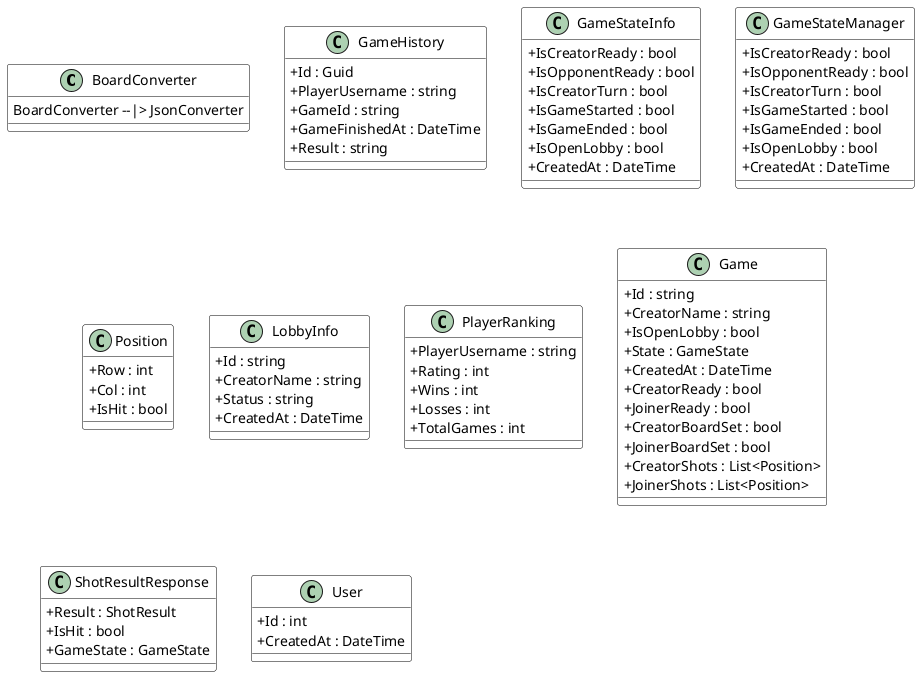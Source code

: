 @startuml
skinparam backgroundColor transparent
skinparam classAttributeIconSize 0
skinparam class {
  BackgroundColor white
  ArrowColor black
  BorderColor black
}
class BoardConverter {
BoardConverter --|> JsonConverter
}
class GameHistory {
  + Id : Guid
  + PlayerUsername : string
  + GameId : string
  + GameFinishedAt : DateTime
  + Result : string
}
class GameStateInfo {
  + IsCreatorReady : bool
  + IsOpponentReady : bool
  + IsCreatorTurn : bool
  + IsGameStarted : bool
  + IsGameEnded : bool
  + IsOpenLobby : bool
  + CreatedAt : DateTime
}
class GameStateManager {
  + IsCreatorReady : bool
  + IsOpponentReady : bool
  + IsCreatorTurn : bool
  + IsGameStarted : bool
  + IsGameEnded : bool
  + IsOpenLobby : bool
  + CreatedAt : DateTime
}
class Position {
  + Row : int
  + Col : int
  + IsHit : bool
}
class LobbyInfo {
  + Id : string
  + CreatorName : string
  + Status : string
  + CreatedAt : DateTime
}
class PlayerRanking {
  + PlayerUsername : string
  + Rating : int
  + Wins : int
  + Losses : int
  + TotalGames : int
}
class Game {
  + Id : string
  + CreatorName : string
  + IsOpenLobby : bool
  + State : GameState
  + CreatedAt : DateTime
  + CreatorReady : bool
  + JoinerReady : bool
  + CreatorBoardSet : bool
  + JoinerBoardSet : bool
  + CreatorShots : List<Position>
  + JoinerShots : List<Position>
}
class ShotResultResponse {
  + Result : ShotResult
  + IsHit : bool
  + GameState : GameState
}
class User {
  + Id : int
  + CreatedAt : DateTime
}
@enduml
